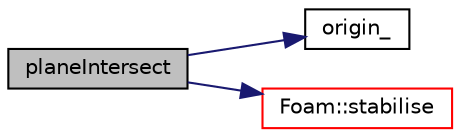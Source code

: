 digraph "planeIntersect"
{
  bgcolor="transparent";
  edge [fontname="Helvetica",fontsize="10",labelfontname="Helvetica",labelfontsize="10"];
  node [fontname="Helvetica",fontsize="10",shape=record];
  rankdir="LR";
  Node1 [label="planeIntersect",height=0.2,width=0.4,color="black", fillcolor="grey75", style="filled" fontcolor="black"];
  Node1 -> Node2 [color="midnightblue",fontsize="10",style="solid",fontname="Helvetica"];
  Node2 [label="origin_",height=0.2,width=0.4,color="black",URL="$cylindricalInletVelocityFvPatchVectorField_8C.html#ad2f316503de7d3be1e95bbcf25b6564e"];
  Node1 -> Node3 [color="midnightblue",fontsize="10",style="solid",fontname="Helvetica"];
  Node3 [label="Foam::stabilise",height=0.2,width=0.4,color="red",URL="$namespaceFoam.html#a1f3543a73e4e73c68a5d03e4dba703dd"];
}
